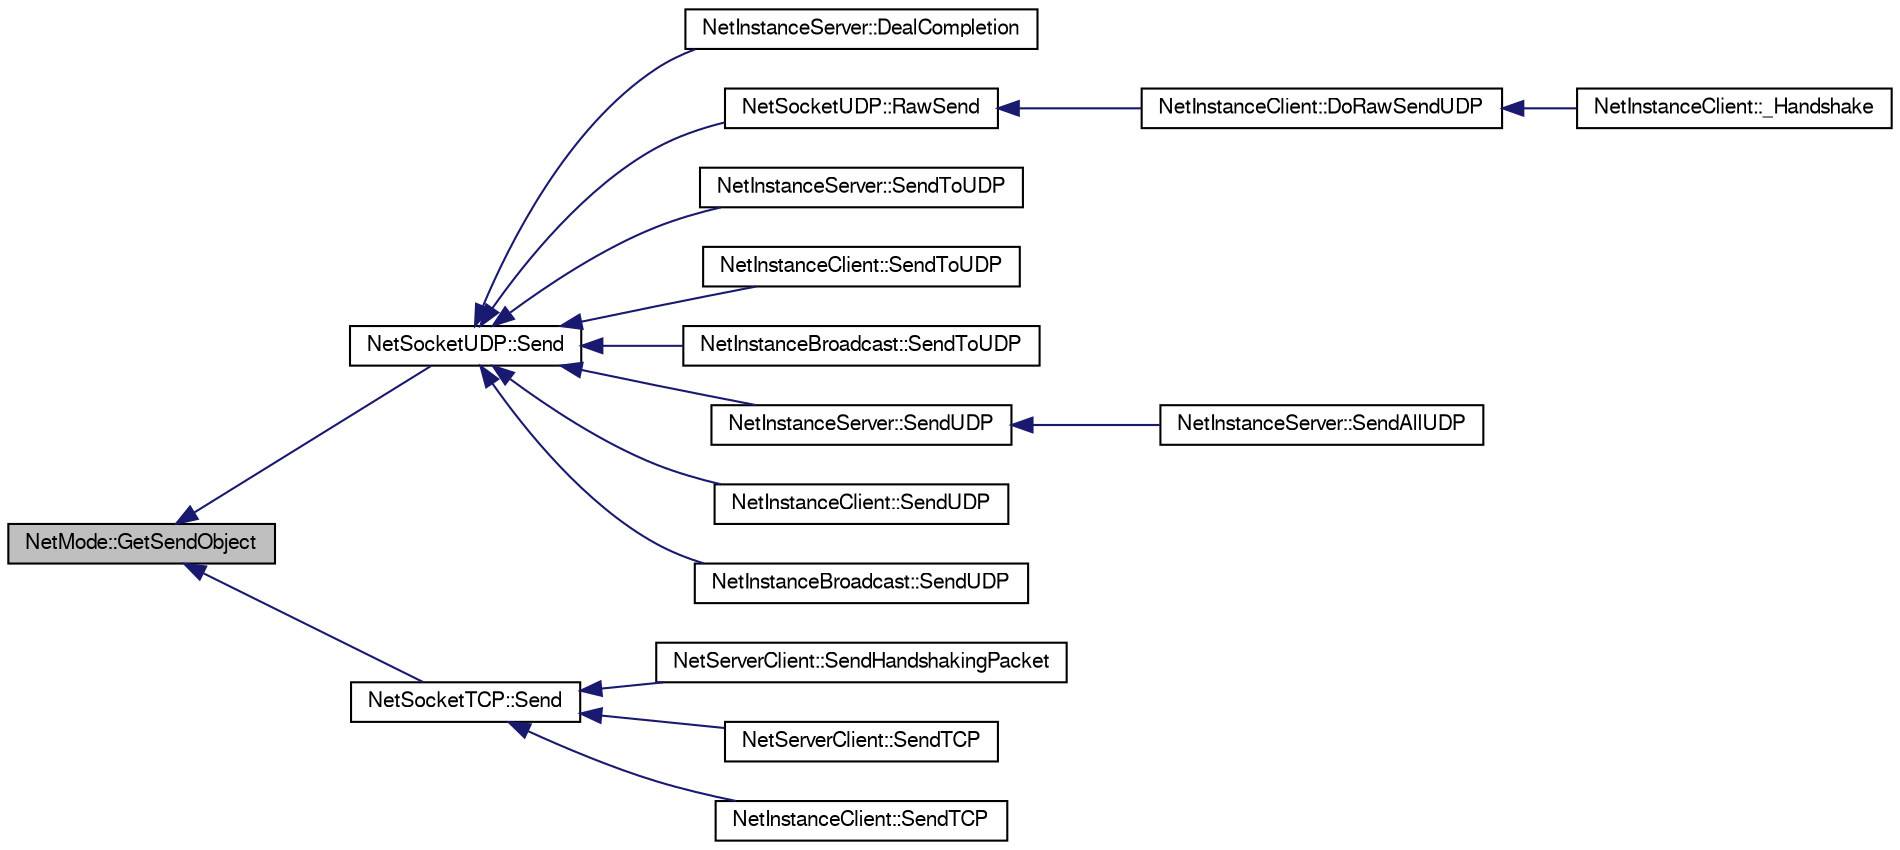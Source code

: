 digraph G
{
  edge [fontname="FreeSans",fontsize="10",labelfontname="FreeSans",labelfontsize="10"];
  node [fontname="FreeSans",fontsize="10",shape=record];
  rankdir=LR;
  Node1 [label="NetMode::GetSendObject",height=0.2,width=0.4,color="black", fillcolor="grey75", style="filled" fontcolor="black"];
  Node1 -> Node2 [dir=back,color="midnightblue",fontsize="10",style="solid",fontname="FreeSans"];
  Node2 [label="NetSocketUDP::Send",height=0.2,width=0.4,color="black", fillcolor="white", style="filled",URL="$class_net_socket_u_d_p.html#ab9f7c46f5aab7fb043a40f831132f213"];
  Node2 -> Node3 [dir=back,color="midnightblue",fontsize="10",style="solid",fontname="FreeSans"];
  Node3 [label="NetInstanceServer::DealCompletion",height=0.2,width=0.4,color="black", fillcolor="white", style="filled",URL="$class_net_instance_server.html#ab4c3cb083bd951db393538c811d6e4bd"];
  Node2 -> Node4 [dir=back,color="midnightblue",fontsize="10",style="solid",fontname="FreeSans"];
  Node4 [label="NetSocketUDP::RawSend",height=0.2,width=0.4,color="black", fillcolor="white", style="filled",URL="$class_net_socket_u_d_p.html#ad05b84f0d746d2f8cdd33b36109f541b"];
  Node4 -> Node5 [dir=back,color="midnightblue",fontsize="10",style="solid",fontname="FreeSans"];
  Node5 [label="NetInstanceClient::DoRawSendUDP",height=0.2,width=0.4,color="black", fillcolor="white", style="filled",URL="$class_net_instance_client.html#a44604d72abe620f617bf26c7fe497e70"];
  Node5 -> Node6 [dir=back,color="midnightblue",fontsize="10",style="solid",fontname="FreeSans"];
  Node6 [label="NetInstanceClient::_Handshake",height=0.2,width=0.4,color="black", fillcolor="white", style="filled",URL="$class_net_instance_client.html#a6e22c2ad45d20637c96205472b36fbd7"];
  Node2 -> Node7 [dir=back,color="midnightblue",fontsize="10",style="solid",fontname="FreeSans"];
  Node7 [label="NetInstanceServer::SendToUDP",height=0.2,width=0.4,color="black", fillcolor="white", style="filled",URL="$class_net_instance_server.html#a7da0eeaae76252a37b0b99eb9f53468b"];
  Node2 -> Node8 [dir=back,color="midnightblue",fontsize="10",style="solid",fontname="FreeSans"];
  Node8 [label="NetInstanceClient::SendToUDP",height=0.2,width=0.4,color="black", fillcolor="white", style="filled",URL="$class_net_instance_client.html#abe56261ade8f2e57dc0a60a5f6478c97"];
  Node2 -> Node9 [dir=back,color="midnightblue",fontsize="10",style="solid",fontname="FreeSans"];
  Node9 [label="NetInstanceBroadcast::SendToUDP",height=0.2,width=0.4,color="black", fillcolor="white", style="filled",URL="$class_net_instance_broadcast.html#a8fd83103d424b72c6299a1a1ecaca401"];
  Node2 -> Node10 [dir=back,color="midnightblue",fontsize="10",style="solid",fontname="FreeSans"];
  Node10 [label="NetInstanceServer::SendUDP",height=0.2,width=0.4,color="black", fillcolor="white", style="filled",URL="$class_net_instance_server.html#a600040cc42f832f39fd2e69a24dd5835"];
  Node10 -> Node11 [dir=back,color="midnightblue",fontsize="10",style="solid",fontname="FreeSans"];
  Node11 [label="NetInstanceServer::SendAllUDP",height=0.2,width=0.4,color="black", fillcolor="white", style="filled",URL="$class_net_instance_server.html#a33ab5a54c2b8d4c28dcf79373b5188c9"];
  Node2 -> Node12 [dir=back,color="midnightblue",fontsize="10",style="solid",fontname="FreeSans"];
  Node12 [label="NetInstanceClient::SendUDP",height=0.2,width=0.4,color="black", fillcolor="white", style="filled",URL="$class_net_instance_client.html#a9bc3f894a96d6cb51d043313a3db7bfb"];
  Node2 -> Node13 [dir=back,color="midnightblue",fontsize="10",style="solid",fontname="FreeSans"];
  Node13 [label="NetInstanceBroadcast::SendUDP",height=0.2,width=0.4,color="black", fillcolor="white", style="filled",URL="$class_net_instance_broadcast.html#aad10a648196ce06e80a1f323294439c4"];
  Node1 -> Node14 [dir=back,color="midnightblue",fontsize="10",style="solid",fontname="FreeSans"];
  Node14 [label="NetSocketTCP::Send",height=0.2,width=0.4,color="black", fillcolor="white", style="filled",URL="$class_net_socket_t_c_p.html#a0c81335a45d43fc31073596bee96f7c0"];
  Node14 -> Node15 [dir=back,color="midnightblue",fontsize="10",style="solid",fontname="FreeSans"];
  Node15 [label="NetServerClient::SendHandshakingPacket",height=0.2,width=0.4,color="black", fillcolor="white", style="filled",URL="$class_net_server_client.html#a3421b76c89bf79a2f8d6c9b7225aac45"];
  Node14 -> Node16 [dir=back,color="midnightblue",fontsize="10",style="solid",fontname="FreeSans"];
  Node16 [label="NetServerClient::SendTCP",height=0.2,width=0.4,color="black", fillcolor="white", style="filled",URL="$class_net_server_client.html#a335af4ba6d8a338319368efa5176e665"];
  Node14 -> Node17 [dir=back,color="midnightblue",fontsize="10",style="solid",fontname="FreeSans"];
  Node17 [label="NetInstanceClient::SendTCP",height=0.2,width=0.4,color="black", fillcolor="white", style="filled",URL="$class_net_instance_client.html#ab2accd191d9d19c9f7ba1f44193e8dea"];
}
